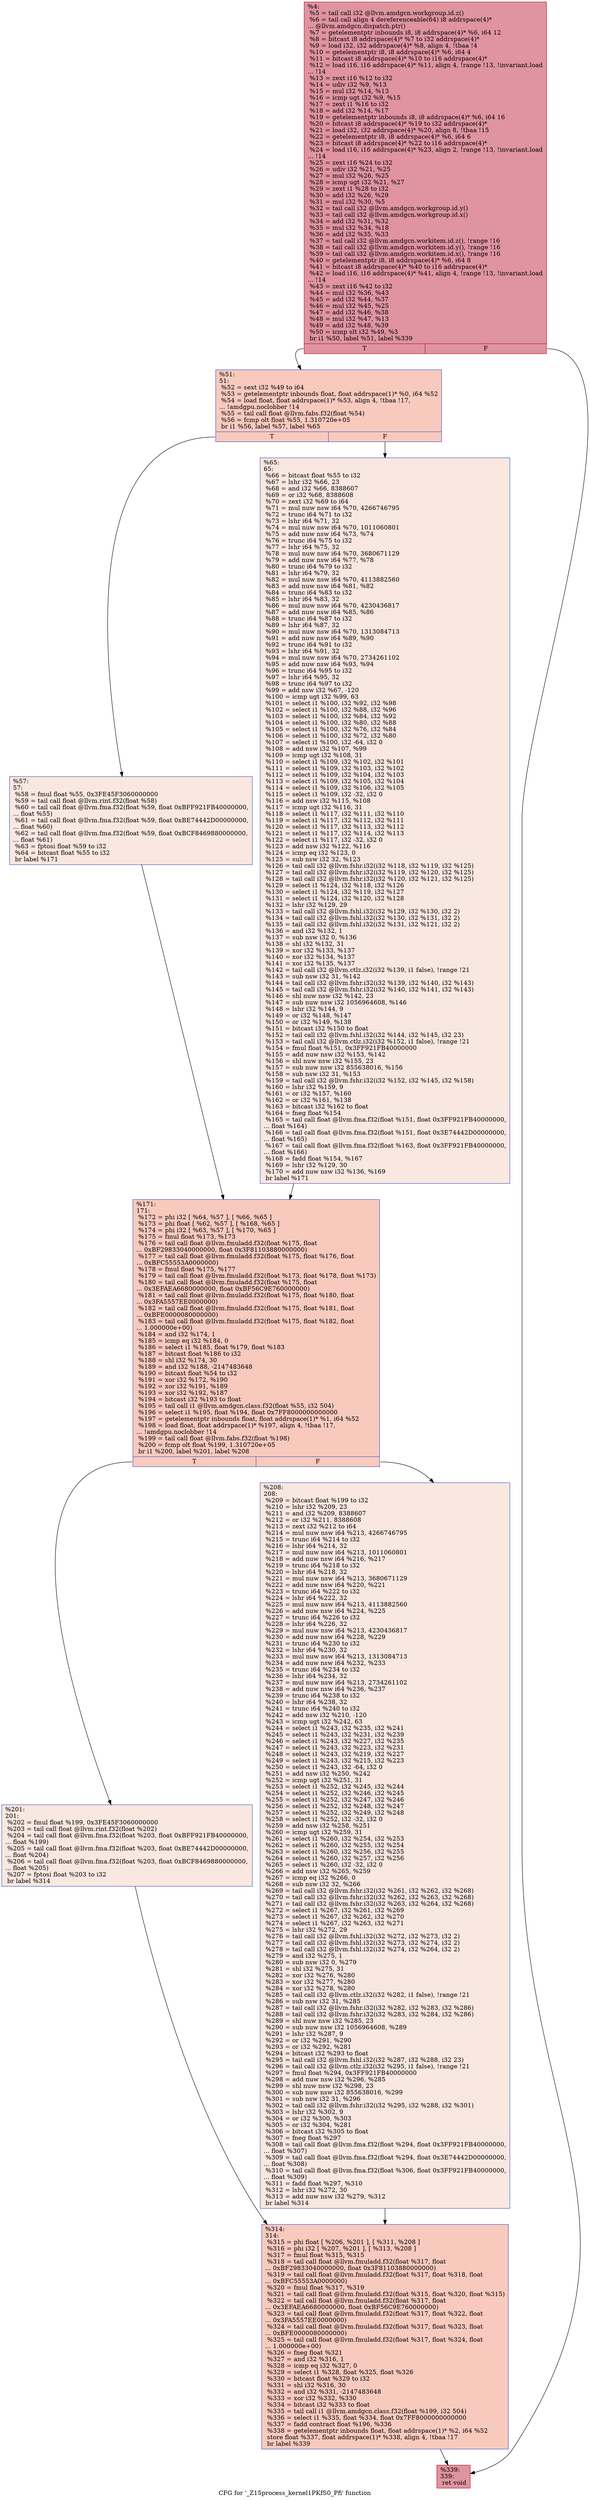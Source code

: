 digraph "CFG for '_Z15process_kernel1PKfS0_Pfi' function" {
	label="CFG for '_Z15process_kernel1PKfS0_Pfi' function";

	Node0x6496430 [shape=record,color="#b70d28ff", style=filled, fillcolor="#b70d2870",label="{%4:\l  %5 = tail call i32 @llvm.amdgcn.workgroup.id.z()\l  %6 = tail call align 4 dereferenceable(64) i8 addrspace(4)*\l... @llvm.amdgcn.dispatch.ptr()\l  %7 = getelementptr inbounds i8, i8 addrspace(4)* %6, i64 12\l  %8 = bitcast i8 addrspace(4)* %7 to i32 addrspace(4)*\l  %9 = load i32, i32 addrspace(4)* %8, align 4, !tbaa !4\l  %10 = getelementptr i8, i8 addrspace(4)* %6, i64 4\l  %11 = bitcast i8 addrspace(4)* %10 to i16 addrspace(4)*\l  %12 = load i16, i16 addrspace(4)* %11, align 4, !range !13, !invariant.load\l... !14\l  %13 = zext i16 %12 to i32\l  %14 = udiv i32 %9, %13\l  %15 = mul i32 %14, %13\l  %16 = icmp ugt i32 %9, %15\l  %17 = zext i1 %16 to i32\l  %18 = add i32 %14, %17\l  %19 = getelementptr inbounds i8, i8 addrspace(4)* %6, i64 16\l  %20 = bitcast i8 addrspace(4)* %19 to i32 addrspace(4)*\l  %21 = load i32, i32 addrspace(4)* %20, align 8, !tbaa !15\l  %22 = getelementptr i8, i8 addrspace(4)* %6, i64 6\l  %23 = bitcast i8 addrspace(4)* %22 to i16 addrspace(4)*\l  %24 = load i16, i16 addrspace(4)* %23, align 2, !range !13, !invariant.load\l... !14\l  %25 = zext i16 %24 to i32\l  %26 = udiv i32 %21, %25\l  %27 = mul i32 %26, %25\l  %28 = icmp ugt i32 %21, %27\l  %29 = zext i1 %28 to i32\l  %30 = add i32 %26, %29\l  %31 = mul i32 %30, %5\l  %32 = tail call i32 @llvm.amdgcn.workgroup.id.y()\l  %33 = tail call i32 @llvm.amdgcn.workgroup.id.x()\l  %34 = add i32 %31, %32\l  %35 = mul i32 %34, %18\l  %36 = add i32 %35, %33\l  %37 = tail call i32 @llvm.amdgcn.workitem.id.z(), !range !16\l  %38 = tail call i32 @llvm.amdgcn.workitem.id.y(), !range !16\l  %39 = tail call i32 @llvm.amdgcn.workitem.id.x(), !range !16\l  %40 = getelementptr i8, i8 addrspace(4)* %6, i64 8\l  %41 = bitcast i8 addrspace(4)* %40 to i16 addrspace(4)*\l  %42 = load i16, i16 addrspace(4)* %41, align 4, !range !13, !invariant.load\l... !14\l  %43 = zext i16 %42 to i32\l  %44 = mul i32 %36, %43\l  %45 = add i32 %44, %37\l  %46 = mul i32 %45, %25\l  %47 = add i32 %46, %38\l  %48 = mul i32 %47, %13\l  %49 = add i32 %48, %39\l  %50 = icmp slt i32 %49, %3\l  br i1 %50, label %51, label %339\l|{<s0>T|<s1>F}}"];
	Node0x6496430:s0 -> Node0x649b400;
	Node0x6496430:s1 -> Node0x649b490;
	Node0x649b400 [shape=record,color="#3d50c3ff", style=filled, fillcolor="#ef886b70",label="{%51:\l51:                                               \l  %52 = sext i32 %49 to i64\l  %53 = getelementptr inbounds float, float addrspace(1)* %0, i64 %52\l  %54 = load float, float addrspace(1)* %53, align 4, !tbaa !17,\l... !amdgpu.noclobber !14\l  %55 = tail call float @llvm.fabs.f32(float %54)\l  %56 = fcmp olt float %55, 1.310720e+05\l  br i1 %56, label %57, label %65\l|{<s0>T|<s1>F}}"];
	Node0x649b400:s0 -> Node0x649c570;
	Node0x649b400:s1 -> Node0x649c600;
	Node0x649c570 [shape=record,color="#3d50c3ff", style=filled, fillcolor="#f1ccb870",label="{%57:\l57:                                               \l  %58 = fmul float %55, 0x3FE45F3060000000\l  %59 = tail call float @llvm.rint.f32(float %58)\l  %60 = tail call float @llvm.fma.f32(float %59, float 0xBFF921FB40000000,\l... float %55)\l  %61 = tail call float @llvm.fma.f32(float %59, float 0xBE74442D00000000,\l... float %60)\l  %62 = tail call float @llvm.fma.f32(float %59, float 0xBCF8469880000000,\l... float %61)\l  %63 = fptosi float %59 to i32\l  %64 = bitcast float %55 to i32\l  br label %171\l}"];
	Node0x649c570 -> Node0x6499b00;
	Node0x649c600 [shape=record,color="#3d50c3ff", style=filled, fillcolor="#f1ccb870",label="{%65:\l65:                                               \l  %66 = bitcast float %55 to i32\l  %67 = lshr i32 %66, 23\l  %68 = and i32 %66, 8388607\l  %69 = or i32 %68, 8388608\l  %70 = zext i32 %69 to i64\l  %71 = mul nuw nsw i64 %70, 4266746795\l  %72 = trunc i64 %71 to i32\l  %73 = lshr i64 %71, 32\l  %74 = mul nuw nsw i64 %70, 1011060801\l  %75 = add nuw nsw i64 %73, %74\l  %76 = trunc i64 %75 to i32\l  %77 = lshr i64 %75, 32\l  %78 = mul nuw nsw i64 %70, 3680671129\l  %79 = add nuw nsw i64 %77, %78\l  %80 = trunc i64 %79 to i32\l  %81 = lshr i64 %79, 32\l  %82 = mul nuw nsw i64 %70, 4113882560\l  %83 = add nuw nsw i64 %81, %82\l  %84 = trunc i64 %83 to i32\l  %85 = lshr i64 %83, 32\l  %86 = mul nuw nsw i64 %70, 4230436817\l  %87 = add nuw nsw i64 %85, %86\l  %88 = trunc i64 %87 to i32\l  %89 = lshr i64 %87, 32\l  %90 = mul nuw nsw i64 %70, 1313084713\l  %91 = add nuw nsw i64 %89, %90\l  %92 = trunc i64 %91 to i32\l  %93 = lshr i64 %91, 32\l  %94 = mul nuw nsw i64 %70, 2734261102\l  %95 = add nuw nsw i64 %93, %94\l  %96 = trunc i64 %95 to i32\l  %97 = lshr i64 %95, 32\l  %98 = trunc i64 %97 to i32\l  %99 = add nsw i32 %67, -120\l  %100 = icmp ugt i32 %99, 63\l  %101 = select i1 %100, i32 %92, i32 %98\l  %102 = select i1 %100, i32 %88, i32 %96\l  %103 = select i1 %100, i32 %84, i32 %92\l  %104 = select i1 %100, i32 %80, i32 %88\l  %105 = select i1 %100, i32 %76, i32 %84\l  %106 = select i1 %100, i32 %72, i32 %80\l  %107 = select i1 %100, i32 -64, i32 0\l  %108 = add nsw i32 %107, %99\l  %109 = icmp ugt i32 %108, 31\l  %110 = select i1 %109, i32 %102, i32 %101\l  %111 = select i1 %109, i32 %103, i32 %102\l  %112 = select i1 %109, i32 %104, i32 %103\l  %113 = select i1 %109, i32 %105, i32 %104\l  %114 = select i1 %109, i32 %106, i32 %105\l  %115 = select i1 %109, i32 -32, i32 0\l  %116 = add nsw i32 %115, %108\l  %117 = icmp ugt i32 %116, 31\l  %118 = select i1 %117, i32 %111, i32 %110\l  %119 = select i1 %117, i32 %112, i32 %111\l  %120 = select i1 %117, i32 %113, i32 %112\l  %121 = select i1 %117, i32 %114, i32 %113\l  %122 = select i1 %117, i32 -32, i32 0\l  %123 = add nsw i32 %122, %116\l  %124 = icmp eq i32 %123, 0\l  %125 = sub nsw i32 32, %123\l  %126 = tail call i32 @llvm.fshr.i32(i32 %118, i32 %119, i32 %125)\l  %127 = tail call i32 @llvm.fshr.i32(i32 %119, i32 %120, i32 %125)\l  %128 = tail call i32 @llvm.fshr.i32(i32 %120, i32 %121, i32 %125)\l  %129 = select i1 %124, i32 %118, i32 %126\l  %130 = select i1 %124, i32 %119, i32 %127\l  %131 = select i1 %124, i32 %120, i32 %128\l  %132 = lshr i32 %129, 29\l  %133 = tail call i32 @llvm.fshl.i32(i32 %129, i32 %130, i32 2)\l  %134 = tail call i32 @llvm.fshl.i32(i32 %130, i32 %131, i32 2)\l  %135 = tail call i32 @llvm.fshl.i32(i32 %131, i32 %121, i32 2)\l  %136 = and i32 %132, 1\l  %137 = sub nsw i32 0, %136\l  %138 = shl i32 %132, 31\l  %139 = xor i32 %133, %137\l  %140 = xor i32 %134, %137\l  %141 = xor i32 %135, %137\l  %142 = tail call i32 @llvm.ctlz.i32(i32 %139, i1 false), !range !21\l  %143 = sub nsw i32 31, %142\l  %144 = tail call i32 @llvm.fshr.i32(i32 %139, i32 %140, i32 %143)\l  %145 = tail call i32 @llvm.fshr.i32(i32 %140, i32 %141, i32 %143)\l  %146 = shl nuw nsw i32 %142, 23\l  %147 = sub nuw nsw i32 1056964608, %146\l  %148 = lshr i32 %144, 9\l  %149 = or i32 %148, %147\l  %150 = or i32 %149, %138\l  %151 = bitcast i32 %150 to float\l  %152 = tail call i32 @llvm.fshl.i32(i32 %144, i32 %145, i32 23)\l  %153 = tail call i32 @llvm.ctlz.i32(i32 %152, i1 false), !range !21\l  %154 = fmul float %151, 0x3FF921FB40000000\l  %155 = add nuw nsw i32 %153, %142\l  %156 = shl nuw nsw i32 %155, 23\l  %157 = sub nuw nsw i32 855638016, %156\l  %158 = sub nsw i32 31, %153\l  %159 = tail call i32 @llvm.fshr.i32(i32 %152, i32 %145, i32 %158)\l  %160 = lshr i32 %159, 9\l  %161 = or i32 %157, %160\l  %162 = or i32 %161, %138\l  %163 = bitcast i32 %162 to float\l  %164 = fneg float %154\l  %165 = tail call float @llvm.fma.f32(float %151, float 0x3FF921FB40000000,\l... float %164)\l  %166 = tail call float @llvm.fma.f32(float %151, float 0x3E74442D00000000,\l... float %165)\l  %167 = tail call float @llvm.fma.f32(float %163, float 0x3FF921FB40000000,\l... float %166)\l  %168 = fadd float %154, %167\l  %169 = lshr i32 %129, 30\l  %170 = add nuw nsw i32 %136, %169\l  br label %171\l}"];
	Node0x649c600 -> Node0x6499b00;
	Node0x6499b00 [shape=record,color="#3d50c3ff", style=filled, fillcolor="#ef886b70",label="{%171:\l171:                                              \l  %172 = phi i32 [ %64, %57 ], [ %66, %65 ]\l  %173 = phi float [ %62, %57 ], [ %168, %65 ]\l  %174 = phi i32 [ %63, %57 ], [ %170, %65 ]\l  %175 = fmul float %173, %173\l  %176 = tail call float @llvm.fmuladd.f32(float %175, float\l... 0xBF29833040000000, float 0x3F81103880000000)\l  %177 = tail call float @llvm.fmuladd.f32(float %175, float %176, float\l... 0xBFC55553A0000000)\l  %178 = fmul float %175, %177\l  %179 = tail call float @llvm.fmuladd.f32(float %173, float %178, float %173)\l  %180 = tail call float @llvm.fmuladd.f32(float %175, float\l... 0x3EFAEA6680000000, float 0xBF56C9E760000000)\l  %181 = tail call float @llvm.fmuladd.f32(float %175, float %180, float\l... 0x3FA5557EE0000000)\l  %182 = tail call float @llvm.fmuladd.f32(float %175, float %181, float\l... 0xBFE0000080000000)\l  %183 = tail call float @llvm.fmuladd.f32(float %175, float %182, float\l... 1.000000e+00)\l  %184 = and i32 %174, 1\l  %185 = icmp eq i32 %184, 0\l  %186 = select i1 %185, float %179, float %183\l  %187 = bitcast float %186 to i32\l  %188 = shl i32 %174, 30\l  %189 = and i32 %188, -2147483648\l  %190 = bitcast float %54 to i32\l  %191 = xor i32 %172, %190\l  %192 = xor i32 %191, %189\l  %193 = xor i32 %192, %187\l  %194 = bitcast i32 %193 to float\l  %195 = tail call i1 @llvm.amdgcn.class.f32(float %55, i32 504)\l  %196 = select i1 %195, float %194, float 0x7FF8000000000000\l  %197 = getelementptr inbounds float, float addrspace(1)* %1, i64 %52\l  %198 = load float, float addrspace(1)* %197, align 4, !tbaa !17,\l... !amdgpu.noclobber !14\l  %199 = tail call float @llvm.fabs.f32(float %198)\l  %200 = fcmp olt float %199, 1.310720e+05\l  br i1 %200, label %201, label %208\l|{<s0>T|<s1>F}}"];
	Node0x6499b00:s0 -> Node0x64a4e90;
	Node0x6499b00:s1 -> Node0x64a4f20;
	Node0x64a4e90 [shape=record,color="#3d50c3ff", style=filled, fillcolor="#f1ccb870",label="{%201:\l201:                                              \l  %202 = fmul float %199, 0x3FE45F3060000000\l  %203 = tail call float @llvm.rint.f32(float %202)\l  %204 = tail call float @llvm.fma.f32(float %203, float 0xBFF921FB40000000,\l... float %199)\l  %205 = tail call float @llvm.fma.f32(float %203, float 0xBE74442D00000000,\l... float %204)\l  %206 = tail call float @llvm.fma.f32(float %203, float 0xBCF8469880000000,\l... float %205)\l  %207 = fptosi float %203 to i32\l  br label %314\l}"];
	Node0x64a4e90 -> Node0x64a55e0;
	Node0x64a4f20 [shape=record,color="#3d50c3ff", style=filled, fillcolor="#f1ccb870",label="{%208:\l208:                                              \l  %209 = bitcast float %199 to i32\l  %210 = lshr i32 %209, 23\l  %211 = and i32 %209, 8388607\l  %212 = or i32 %211, 8388608\l  %213 = zext i32 %212 to i64\l  %214 = mul nuw nsw i64 %213, 4266746795\l  %215 = trunc i64 %214 to i32\l  %216 = lshr i64 %214, 32\l  %217 = mul nuw nsw i64 %213, 1011060801\l  %218 = add nuw nsw i64 %216, %217\l  %219 = trunc i64 %218 to i32\l  %220 = lshr i64 %218, 32\l  %221 = mul nuw nsw i64 %213, 3680671129\l  %222 = add nuw nsw i64 %220, %221\l  %223 = trunc i64 %222 to i32\l  %224 = lshr i64 %222, 32\l  %225 = mul nuw nsw i64 %213, 4113882560\l  %226 = add nuw nsw i64 %224, %225\l  %227 = trunc i64 %226 to i32\l  %228 = lshr i64 %226, 32\l  %229 = mul nuw nsw i64 %213, 4230436817\l  %230 = add nuw nsw i64 %228, %229\l  %231 = trunc i64 %230 to i32\l  %232 = lshr i64 %230, 32\l  %233 = mul nuw nsw i64 %213, 1313084713\l  %234 = add nuw nsw i64 %232, %233\l  %235 = trunc i64 %234 to i32\l  %236 = lshr i64 %234, 32\l  %237 = mul nuw nsw i64 %213, 2734261102\l  %238 = add nuw nsw i64 %236, %237\l  %239 = trunc i64 %238 to i32\l  %240 = lshr i64 %238, 32\l  %241 = trunc i64 %240 to i32\l  %242 = add nsw i32 %210, -120\l  %243 = icmp ugt i32 %242, 63\l  %244 = select i1 %243, i32 %235, i32 %241\l  %245 = select i1 %243, i32 %231, i32 %239\l  %246 = select i1 %243, i32 %227, i32 %235\l  %247 = select i1 %243, i32 %223, i32 %231\l  %248 = select i1 %243, i32 %219, i32 %227\l  %249 = select i1 %243, i32 %215, i32 %223\l  %250 = select i1 %243, i32 -64, i32 0\l  %251 = add nsw i32 %250, %242\l  %252 = icmp ugt i32 %251, 31\l  %253 = select i1 %252, i32 %245, i32 %244\l  %254 = select i1 %252, i32 %246, i32 %245\l  %255 = select i1 %252, i32 %247, i32 %246\l  %256 = select i1 %252, i32 %248, i32 %247\l  %257 = select i1 %252, i32 %249, i32 %248\l  %258 = select i1 %252, i32 -32, i32 0\l  %259 = add nsw i32 %258, %251\l  %260 = icmp ugt i32 %259, 31\l  %261 = select i1 %260, i32 %254, i32 %253\l  %262 = select i1 %260, i32 %255, i32 %254\l  %263 = select i1 %260, i32 %256, i32 %255\l  %264 = select i1 %260, i32 %257, i32 %256\l  %265 = select i1 %260, i32 -32, i32 0\l  %266 = add nsw i32 %265, %259\l  %267 = icmp eq i32 %266, 0\l  %268 = sub nsw i32 32, %266\l  %269 = tail call i32 @llvm.fshr.i32(i32 %261, i32 %262, i32 %268)\l  %270 = tail call i32 @llvm.fshr.i32(i32 %262, i32 %263, i32 %268)\l  %271 = tail call i32 @llvm.fshr.i32(i32 %263, i32 %264, i32 %268)\l  %272 = select i1 %267, i32 %261, i32 %269\l  %273 = select i1 %267, i32 %262, i32 %270\l  %274 = select i1 %267, i32 %263, i32 %271\l  %275 = lshr i32 %272, 29\l  %276 = tail call i32 @llvm.fshl.i32(i32 %272, i32 %273, i32 2)\l  %277 = tail call i32 @llvm.fshl.i32(i32 %273, i32 %274, i32 2)\l  %278 = tail call i32 @llvm.fshl.i32(i32 %274, i32 %264, i32 2)\l  %279 = and i32 %275, 1\l  %280 = sub nsw i32 0, %279\l  %281 = shl i32 %275, 31\l  %282 = xor i32 %276, %280\l  %283 = xor i32 %277, %280\l  %284 = xor i32 %278, %280\l  %285 = tail call i32 @llvm.ctlz.i32(i32 %282, i1 false), !range !21\l  %286 = sub nsw i32 31, %285\l  %287 = tail call i32 @llvm.fshr.i32(i32 %282, i32 %283, i32 %286)\l  %288 = tail call i32 @llvm.fshr.i32(i32 %283, i32 %284, i32 %286)\l  %289 = shl nuw nsw i32 %285, 23\l  %290 = sub nuw nsw i32 1056964608, %289\l  %291 = lshr i32 %287, 9\l  %292 = or i32 %291, %290\l  %293 = or i32 %292, %281\l  %294 = bitcast i32 %293 to float\l  %295 = tail call i32 @llvm.fshl.i32(i32 %287, i32 %288, i32 23)\l  %296 = tail call i32 @llvm.ctlz.i32(i32 %295, i1 false), !range !21\l  %297 = fmul float %294, 0x3FF921FB40000000\l  %298 = add nuw nsw i32 %296, %285\l  %299 = shl nuw nsw i32 %298, 23\l  %300 = sub nuw nsw i32 855638016, %299\l  %301 = sub nsw i32 31, %296\l  %302 = tail call i32 @llvm.fshr.i32(i32 %295, i32 %288, i32 %301)\l  %303 = lshr i32 %302, 9\l  %304 = or i32 %300, %303\l  %305 = or i32 %304, %281\l  %306 = bitcast i32 %305 to float\l  %307 = fneg float %297\l  %308 = tail call float @llvm.fma.f32(float %294, float 0x3FF921FB40000000,\l... float %307)\l  %309 = tail call float @llvm.fma.f32(float %294, float 0x3E74442D00000000,\l... float %308)\l  %310 = tail call float @llvm.fma.f32(float %306, float 0x3FF921FB40000000,\l... float %309)\l  %311 = fadd float %297, %310\l  %312 = lshr i32 %272, 30\l  %313 = add nuw nsw i32 %279, %312\l  br label %314\l}"];
	Node0x64a4f20 -> Node0x64a55e0;
	Node0x64a55e0 [shape=record,color="#3d50c3ff", style=filled, fillcolor="#ef886b70",label="{%314:\l314:                                              \l  %315 = phi float [ %206, %201 ], [ %311, %208 ]\l  %316 = phi i32 [ %207, %201 ], [ %313, %208 ]\l  %317 = fmul float %315, %315\l  %318 = tail call float @llvm.fmuladd.f32(float %317, float\l... 0xBF29833040000000, float 0x3F81103880000000)\l  %319 = tail call float @llvm.fmuladd.f32(float %317, float %318, float\l... 0xBFC55553A0000000)\l  %320 = fmul float %317, %319\l  %321 = tail call float @llvm.fmuladd.f32(float %315, float %320, float %315)\l  %322 = tail call float @llvm.fmuladd.f32(float %317, float\l... 0x3EFAEA6680000000, float 0xBF56C9E760000000)\l  %323 = tail call float @llvm.fmuladd.f32(float %317, float %322, float\l... 0x3FA5557EE0000000)\l  %324 = tail call float @llvm.fmuladd.f32(float %317, float %323, float\l... 0xBFE0000080000000)\l  %325 = tail call float @llvm.fmuladd.f32(float %317, float %324, float\l... 1.000000e+00)\l  %326 = fneg float %321\l  %327 = and i32 %316, 1\l  %328 = icmp eq i32 %327, 0\l  %329 = select i1 %328, float %325, float %326\l  %330 = bitcast float %329 to i32\l  %331 = shl i32 %316, 30\l  %332 = and i32 %331, -2147483648\l  %333 = xor i32 %332, %330\l  %334 = bitcast i32 %333 to float\l  %335 = tail call i1 @llvm.amdgcn.class.f32(float %199, i32 504)\l  %336 = select i1 %335, float %334, float 0x7FF8000000000000\l  %337 = fadd contract float %196, %336\l  %338 = getelementptr inbounds float, float addrspace(1)* %2, i64 %52\l  store float %337, float addrspace(1)* %338, align 4, !tbaa !17\l  br label %339\l}"];
	Node0x64a55e0 -> Node0x649b490;
	Node0x649b490 [shape=record,color="#b70d28ff", style=filled, fillcolor="#b70d2870",label="{%339:\l339:                                              \l  ret void\l}"];
}

